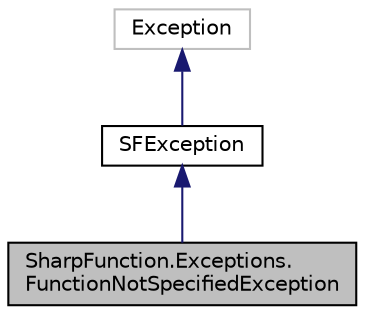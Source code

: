 digraph "SharpFunction.Exceptions.FunctionNotSpecifiedException"
{
 // LATEX_PDF_SIZE
  edge [fontname="Helvetica",fontsize="10",labelfontname="Helvetica",labelfontsize="10"];
  node [fontname="Helvetica",fontsize="10",shape=record];
  Node1 [label="SharpFunction.Exceptions.\lFunctionNotSpecifiedException",height=0.2,width=0.4,color="black", fillcolor="grey75", style="filled", fontcolor="black",tooltip="Occurs when function is not specified"];
  Node2 -> Node1 [dir="back",color="midnightblue",fontsize="10",style="solid",fontname="Helvetica"];
  Node2 [label="SFException",height=0.2,width=0.4,color="black", fillcolor="white", style="filled",URL="$class_sharp_function_1_1_exceptions_1_1_s_f_exception.html",tooltip="Represents main class for SharpFunction exceptions inheritance"];
  Node3 -> Node2 [dir="back",color="midnightblue",fontsize="10",style="solid",fontname="Helvetica"];
  Node3 [label="Exception",height=0.2,width=0.4,color="grey75", fillcolor="white", style="filled",tooltip=" "];
}
